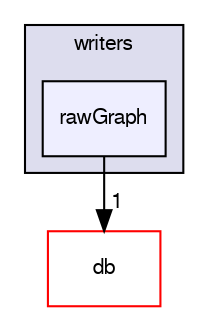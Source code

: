 digraph "src/OpenFOAM/graph/writers/rawGraph" {
  bgcolor=transparent;
  compound=true
  node [ fontsize="10", fontname="FreeSans"];
  edge [ labelfontsize="10", labelfontname="FreeSans"];
  subgraph clusterdir_4186ef7d082dc05bc2b228141df39fcb {
    graph [ bgcolor="#ddddee", pencolor="black", label="writers" fontname="FreeSans", fontsize="10", URL="dir_4186ef7d082dc05bc2b228141df39fcb.html"]
  dir_844d5da792aca85700cb8a9523e6b992 [shape=box, label="rawGraph", style="filled", fillcolor="#eeeeff", pencolor="black", URL="dir_844d5da792aca85700cb8a9523e6b992.html"];
  }
  dir_63c634f7a7cfd679ac26c67fb30fc32f [shape=box label="db" color="red" URL="dir_63c634f7a7cfd679ac26c67fb30fc32f.html"];
  dir_844d5da792aca85700cb8a9523e6b992->dir_63c634f7a7cfd679ac26c67fb30fc32f [headlabel="1", labeldistance=1.5 headhref="dir_001950_001787.html"];
}
